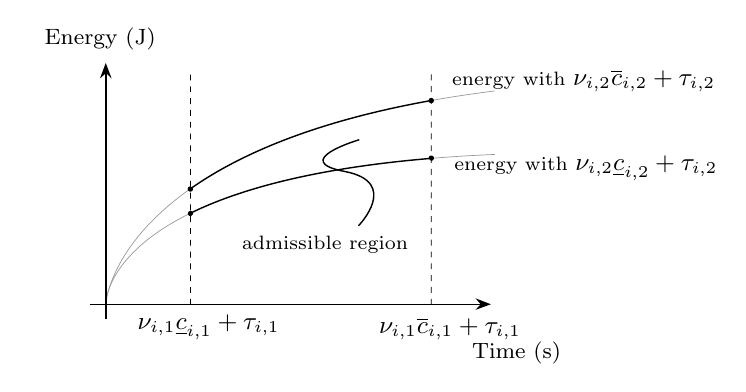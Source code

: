 
\definecolor{c989898}{RGB}{152,152,152}
\footnotesize

\def \globalscale {1.0}
\begin{tikzpicture}[y=0.80pt, x=0.80pt, yscale=-\globalscale, xscale=\globalscale, inner sep=0pt, outer sep=0pt]
\path[fill=black,line join=round,line width=0.256pt] (62.683,117.831) -- (62.683,115.165) -- (63.003,115.165) -- (63.003,117.831) -- (62.683,117.831) -- cycle(62.683,112.498) -- (62.683,109.831) -- (63.003,109.831) -- (63.003,112.498) -- (62.683,112.498) -- cycle(62.683,107.165) -- (62.683,104.498) -- (63.003,104.498) -- (63.003,107.165) -- (62.683,107.165) -- cycle(62.683,101.831) -- (62.683,99.165) -- (63.003,99.165) -- (63.003,101.831) -- (62.683,101.831) -- cycle(62.683,96.498) -- (62.683,93.831) -- (63.003,93.831) -- (63.003,96.498) -- (62.683,96.498) -- cycle(62.683,91.165) -- (62.683,88.498) -- (63.003,88.498) -- (63.003,91.165) -- (62.683,91.165) -- cycle(62.683,85.831) -- (62.683,83.165) -- (63.003,83.165) -- (63.003,85.831) -- (62.683,85.831) -- cycle(62.683,80.498) -- (62.683,77.831) -- (63.003,77.831) -- (63.003,80.498) -- (62.683,80.498) -- cycle(62.683,75.165) -- (62.683,72.498) -- (63.003,72.498) -- (63.003,75.165) -- (62.683,75.165) -- cycle(62.683,69.831) -- (62.683,67.165) -- (63.003,67.165) -- (63.003,69.831) -- (62.683,69.831) -- cycle(62.683,64.498) -- (62.683,61.831) -- (63.003,61.831) -- (63.003,64.498) -- (62.683,64.498) -- cycle(62.683,59.165) -- (62.683,56.498) -- (63.003,56.498) -- (63.003,59.165) -- (62.683,59.165) -- cycle(62.683,53.831) -- (62.683,51.165) -- (63.003,51.165) -- (63.003,53.831) -- (62.683,53.831) -- cycle(62.683,48.498) -- (62.683,45.831) -- (63.003,45.831) -- (63.003,48.498) -- (62.683,48.498) -- cycle(62.683,43.165) -- (62.683,40.498) -- (63.003,40.498) -- (63.003,43.165) -- (62.683,43.165) -- cycle(62.683,37.831) -- (62.683,35.165) -- (63.003,35.165) -- (63.003,37.831) -- (62.683,37.831) -- cycle(62.683,32.498) -- (62.683,29.831) -- (63.003,29.831) -- (63.003,32.498) -- (62.683,32.498) -- cycle(62.683,27.165) -- (62.683,24.498) -- (63.003,24.498) -- (63.003,27.165) -- (62.683,27.165) -- cycle(62.683,21.831) -- (62.683,19.165) -- (63.003,19.165) -- (63.003,21.831) -- (62.683,21.831) -- cycle(62.683,123.165) -- (62.683,120.498) -- (63.003,120.498) -- (63.003,123.165) -- (62.683,123.165) -- cycle;



\path[fill=black,line join=round,line width=0.160pt] (21.945,20.913) -- (24.686,18.495) -- (27.198,20.902) -- (24.562,13.946) -- (21.945,20.913) -- cycle;



\path[fill=black,line join=round,line width=0.160pt] (191.562,120.23) -- (193.945,123.001) -- (191.507,125.483) -- (198.495,122.934) -- (191.562,120.23) -- cycle;



\path[cm={{1.0,0.0,0.0,1.0,(190.0,150.0)}}] (0.0,0.0) node[above right] () {Time (s)};



\path[cm={{1.0,0.0,0.0,1.0,(-3.0,8.0)}}] (0.0,0.0) node[above right] () {Energy (J)};



\path[cm={{1.0,0.0,0.0,1.0,(39.0,139.0)}}] (0.0,0.0) node[above right] () {\small $\nu_{i,1}\underline{c}_{i,1}+\tau_{i,1}$};



\path[cm={{1.0,0.0,0.0,1.0,(148.0,139.0)}}] (0.0,0.0) node[above right] () {\small $\nu_{i,1}\overline{c}_{i,1}+\tau_{i,1}$};



\path[draw=c989898,line join=round,line width=0.256pt] (24.552,122.824) .. controls (24.552,122.824) and (26.054,96.619) .. (62.759,70.793);



\path[draw=black,line join=round,line width=0.512pt] (62.759,70.793) .. controls (84.443,55.535) and (118.413,40.408) .. (171.619,30.895);



\path[draw=c989898,line join=round,line width=0.256pt] (171.619,30.895) .. controls (180.578,29.293) and (190.082,27.851) .. (200.165,26.593);



\path[draw=black,fill=black,line join=round,line width=0.512pt] (62.778,69.983) .. controls (63.274,69.983) and (63.676,70.385) .. (63.676,70.881) .. controls (63.676,71.377) and (63.274,71.78) .. (62.778,71.78) .. controls (62.282,71.78) and (61.879,71.377) .. (61.879,70.881) .. controls (61.879,70.385) and (62.282,69.983) .. (62.778,69.983) -- cycle;



\path[draw=black,fill=black,line join=round,line width=0.512pt] (171.579,30.032) .. controls (172.075,30.032) and (172.478,30.434) .. (172.478,30.931) .. controls (172.478,31.427) and (172.075,31.829) .. (171.579,31.829) .. controls (171.083,31.829) and (170.68,31.427) .. (170.68,30.931) .. controls (170.68,30.434) and (171.083,30.032) .. (171.579,30.032) -- cycle;



\path[fill=black,line join=round,line width=0.256pt] (171.444,117.78) -- (171.444,115.113) -- (171.764,115.113) -- (171.764,117.78) -- (171.444,117.78) -- cycle(171.444,112.447) -- (171.444,109.78) -- (171.764,109.78) -- (171.764,112.447) -- (171.444,112.447) -- cycle(171.444,107.113) -- (171.444,104.447) -- (171.764,104.447) -- (171.764,107.113) -- (171.444,107.113) -- cycle(171.444,101.78) -- (171.444,99.113) -- (171.764,99.113) -- (171.764,101.78) -- (171.444,101.78) -- cycle(171.444,96.447) -- (171.444,93.78) -- (171.764,93.78) -- (171.764,96.447) -- (171.444,96.447) -- cycle(171.444,91.113) -- (171.444,88.447) -- (171.764,88.447) -- (171.764,91.113) -- (171.444,91.113) -- cycle(171.444,85.78) -- (171.444,83.113) -- (171.764,83.113) -- (171.764,85.78) -- (171.444,85.78) -- cycle(171.444,80.447) -- (171.444,77.78) -- (171.764,77.78) -- (171.764,80.447) -- (171.444,80.447) -- cycle(171.444,75.113) -- (171.444,72.447) -- (171.764,72.447) -- (171.764,75.113) -- (171.444,75.113) -- cycle(171.444,69.78) -- (171.444,67.113) -- (171.764,67.113) -- (171.764,69.78) -- (171.444,69.78) -- cycle(171.444,64.447) -- (171.444,61.78) -- (171.764,61.78) -- (171.764,64.447) -- (171.444,64.447) -- cycle(171.444,59.113) -- (171.444,56.447) -- (171.764,56.447) -- (171.764,59.113) -- (171.444,59.113) -- cycle(171.444,53.78) -- (171.444,51.113) -- (171.764,51.113) -- (171.764,53.78) -- (171.444,53.78) -- cycle(171.444,48.447) -- (171.444,45.78) -- (171.764,45.78) -- (171.764,48.447) -- (171.444,48.447) -- cycle(171.444,43.113) -- (171.444,40.447) -- (171.764,40.447) -- (171.764,43.113) -- (171.444,43.113) -- cycle(171.444,37.78) -- (171.444,35.113) -- (171.764,35.113) -- (171.764,37.78) -- (171.444,37.78) -- cycle(171.444,32.447) -- (171.444,29.78) -- (171.764,29.78) -- (171.764,32.447) -- (171.444,32.447) -- cycle(171.444,27.113) -- (171.444,24.447) -- (171.764,24.447) -- (171.764,27.113) -- (171.444,27.113) -- cycle(171.444,21.78) -- (171.444,19.113) -- (171.764,19.113) -- (171.764,21.78) -- (171.444,21.78) -- cycle(171.444,123.113) -- (171.444,120.447) -- (171.764,120.447) -- (171.764,123.113) -- (171.444,123.113) -- cycle;



\path[draw=c989898,line join=round,line width=0.256pt] (24.552,123.082) .. controls (24.552,123.082) and (23.843,100.892) .. (62.881,81.758);



\path[draw=black,line join=round,line width=0.512pt] (17.223,122.949) -- (195.334,122.949);



\path[draw=black,line join=round,line width=0.512pt] (62.881,81.758) .. controls (84.583,71.12) and (118.569,61.427) .. (171.789,57.015);



\path[draw=c989898,line join=round,line width=0.256pt] (171.789,57.015) .. controls (180.728,56.274) and (190.21,55.682) .. (200.267,55.259);



\path[line join=round,line width=0.160pt] (63.49,81.609) -- (63.153,83.611);



\path[draw=black,fill=black,line join=round,line width=0.512pt] (62.861,81.053) .. controls (63.357,81.053) and (63.759,81.455) .. (63.759,81.952) .. controls (63.759,82.448) and (63.357,82.85) .. (62.861,82.85) .. controls (62.364,82.85) and (61.962,82.448) .. (61.962,81.952) .. controls (61.962,81.455) and (62.364,81.053) .. (62.861,81.053) -- cycle;



\path[draw=black,fill=black,line join=round,line width=0.512pt] (171.587,56.04) .. controls (172.084,56.04) and (172.486,56.443) .. (172.486,56.939) .. controls (172.486,57.435) and (172.084,57.837) .. (171.587,57.837) .. controls (171.091,57.837) and (170.689,57.435) .. (170.689,56.939) .. controls (170.689,56.443) and (171.091,56.04) .. (171.587,56.04) -- cycle;



\path[draw=black,line join=round,line width=0.512pt] (139.082,48.602) .. controls (139.082,48.602) and (107.079,58.088) .. (132.483,62.947) .. controls (157.886,67.806) and (138.722,87.476) .. (138.722,87.476);



\path[cm={{1.0,0.0,0.0,1.0,(86.0,100.0)}}] (0.0,0.0) node[above right] () {\scriptsize admissible region};



\path[cm={{1.0,0.0,0.0,1.0,(181.0,27.0)}}] (0.0,0.0) node[above right] () {\scriptsize energy with {\small $\nu_{i,2}\overline{c}_{i,2}+\tau_{i,2}$}};



\path[cm={{1.0,0.0,0.0,1.0,(182.0,67.0)}}] (0.0,0.0) node[above right] () {\scriptsize energy with {\small $\nu_{i,2}\underline{c}_{i,2}+\tau_{i,2}$}};



\path[draw=black,line join=round,line width=0.512pt] (24.656,129.724) -- (24.656,17.351);




\end{tikzpicture}
